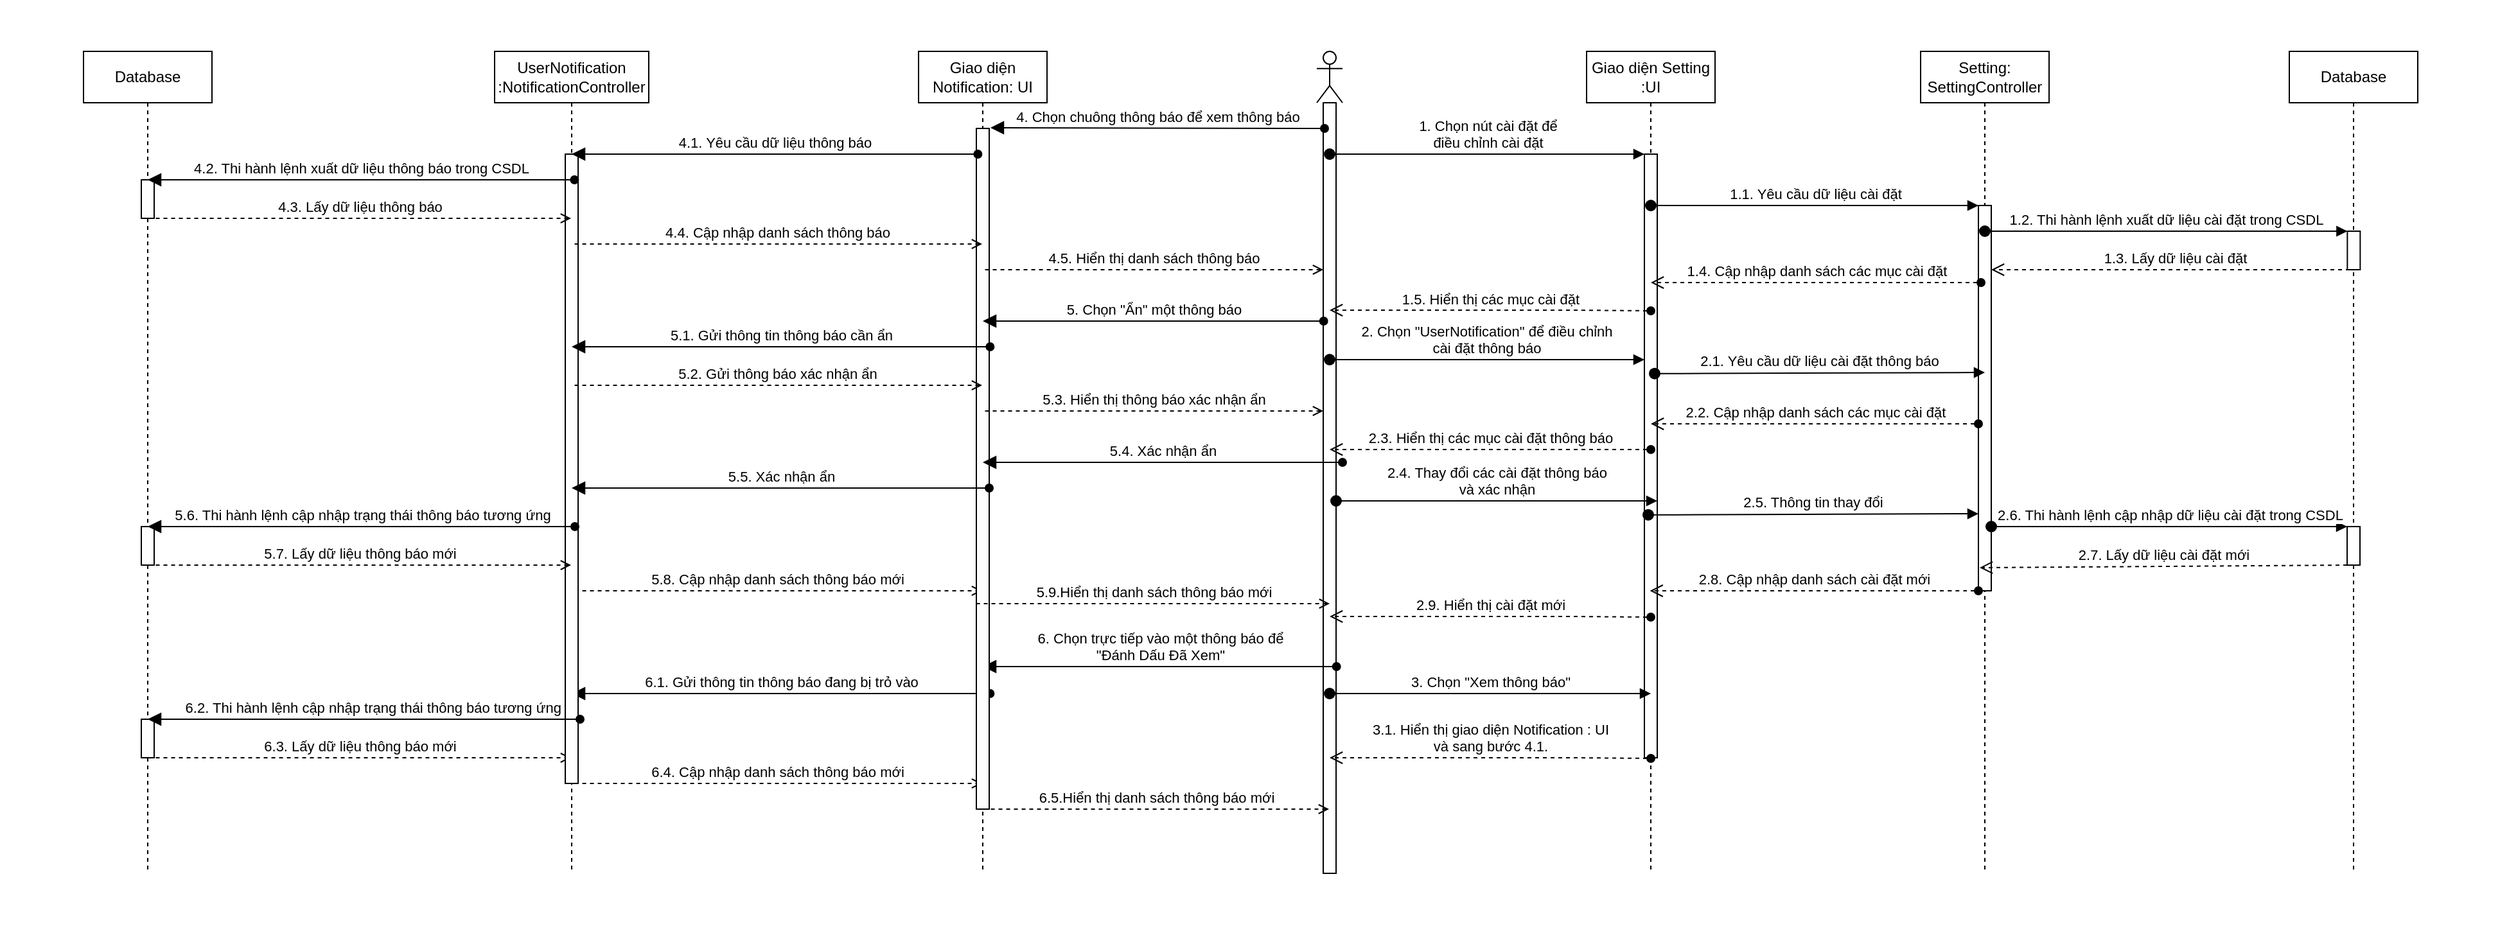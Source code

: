 <mxfile version="13.10.4" type="device"><diagram id="IbwBRbwFiVhsBLn8l_GS" name="Page-1"><mxGraphModel dx="2692" dy="580" grid="1" gridSize="10" guides="1" tooltips="1" connect="1" arrows="1" fold="1" page="1" pageScale="1" pageWidth="827" pageHeight="1169" math="0" shadow="0"><root><mxCell id="0"/><mxCell id="1" parent="0"/><mxCell id="XpI6HPz2dA2RVhCgYdmn-34" value="" style="rounded=0;whiteSpace=wrap;html=1;strokeColor=none;" parent="1" vertex="1"><mxGeometry x="-955" width="1945" height="720" as="geometry"/></mxCell><mxCell id="hLOanEfoE3hPCV4NBsCH-1" value="" style="shape=umlLifeline;participant=umlActor;perimeter=lifelinePerimeter;whiteSpace=wrap;html=1;container=1;collapsible=0;recursiveResize=0;verticalAlign=top;spacingTop=36;outlineConnect=0;" parent="1" vertex="1"><mxGeometry x="70" y="40" width="20" height="640" as="geometry"/></mxCell><mxCell id="sGJF5LgL8xmAPL6Voxfu-1" value="" style="html=1;points=[];perimeter=orthogonalPerimeter;" parent="hLOanEfoE3hPCV4NBsCH-1" vertex="1"><mxGeometry x="5" y="40" width="10" height="600" as="geometry"/></mxCell><mxCell id="hLOanEfoE3hPCV4NBsCH-2" value="Giao diện Setting&lt;br&gt;:UI" style="shape=umlLifeline;perimeter=lifelinePerimeter;whiteSpace=wrap;html=1;container=1;collapsible=0;recursiveResize=0;outlineConnect=0;" parent="1" vertex="1"><mxGeometry x="280" y="40" width="100" height="640" as="geometry"/></mxCell><mxCell id="hLOanEfoE3hPCV4NBsCH-9" value="" style="html=1;points=[];perimeter=orthogonalPerimeter;" parent="hLOanEfoE3hPCV4NBsCH-2" vertex="1"><mxGeometry x="45" y="80" width="10" height="470" as="geometry"/></mxCell><mxCell id="hLOanEfoE3hPCV4NBsCH-3" value="Setting:&lt;br&gt;SettingController" style="shape=umlLifeline;perimeter=lifelinePerimeter;whiteSpace=wrap;html=1;container=1;collapsible=0;recursiveResize=0;outlineConnect=0;" parent="1" vertex="1"><mxGeometry x="540" y="40" width="100" height="640" as="geometry"/></mxCell><mxCell id="hLOanEfoE3hPCV4NBsCH-6" value="" style="html=1;points=[];perimeter=orthogonalPerimeter;" parent="hLOanEfoE3hPCV4NBsCH-3" vertex="1"><mxGeometry x="45" y="120" width="10" height="300" as="geometry"/></mxCell><mxCell id="hLOanEfoE3hPCV4NBsCH-5" value="1. Chọn nút cài đặt để&lt;br&gt;điều chỉnh cài đặt" style="html=1;verticalAlign=bottom;startArrow=oval;endArrow=block;startSize=8;" parent="1" source="hLOanEfoE3hPCV4NBsCH-1" edge="1"><mxGeometry relative="1" as="geometry"><mxPoint x="265" y="120" as="sourcePoint"/><Array as="points"><mxPoint x="170" y="120"/></Array><mxPoint x="325" y="120" as="targetPoint"/></mxGeometry></mxCell><mxCell id="hLOanEfoE3hPCV4NBsCH-7" value="1.1. Yêu cầu dữ liệu cài đặt" style="html=1;verticalAlign=bottom;startArrow=oval;endArrow=block;startSize=8;" parent="1" source="hLOanEfoE3hPCV4NBsCH-2" target="hLOanEfoE3hPCV4NBsCH-6" edge="1"><mxGeometry relative="1" as="geometry"><mxPoint x="505" y="160" as="sourcePoint"/><Array as="points"><mxPoint x="360" y="160"/></Array></mxGeometry></mxCell><mxCell id="hLOanEfoE3hPCV4NBsCH-8" value="1.4. Cập nhập danh sách các mục cài đặt" style="html=1;verticalAlign=bottom;endArrow=open;endSize=8;startArrow=oval;startFill=1;endFill=0;dashed=1;" parent="1" target="hLOanEfoE3hPCV4NBsCH-2" edge="1"><mxGeometry relative="1" as="geometry"><mxPoint x="587" y="220" as="sourcePoint"/><mxPoint x="490" y="200" as="targetPoint"/><Array as="points"><mxPoint x="520" y="220"/></Array></mxGeometry></mxCell><mxCell id="hLOanEfoE3hPCV4NBsCH-11" value="2. Chọn &quot;UserNotification&quot; để điều chỉnh&lt;br&gt;cài đặt thông báo" style="html=1;verticalAlign=bottom;startArrow=oval;endArrow=block;startSize=8;" parent="1" edge="1"><mxGeometry relative="1" as="geometry"><mxPoint x="79.997" y="280" as="sourcePoint"/><mxPoint x="325" y="280" as="targetPoint"/><Array as="points"><mxPoint x="170.33" y="280"/></Array></mxGeometry></mxCell><mxCell id="hLOanEfoE3hPCV4NBsCH-14" value="2.6. Thi hành lệnh cập nhập dữ liệu cài đặt trong CSDL" style="html=1;verticalAlign=bottom;startArrow=oval;endArrow=block;startSize=8;" parent="1" source="hLOanEfoE3hPCV4NBsCH-6" target="CObp40B2S-BS8bNpRZt_-8" edge="1"><mxGeometry relative="1" as="geometry"><mxPoint x="329.997" y="360" as="sourcePoint"/><mxPoint x="877" y="359" as="targetPoint"/><Array as="points"><mxPoint x="680" y="410"/></Array></mxGeometry></mxCell><mxCell id="hLOanEfoE3hPCV4NBsCH-39" value="6. Chọn trực tiếp vào một thông báo để&lt;br&gt;&quot;Đánh Dấu Đã Xem&quot;" style="html=1;verticalAlign=bottom;startArrow=block;endArrow=oval;startSize=8;startFill=1;endFill=1;" parent="1" source="XpI6HPz2dA2RVhCgYdmn-4" edge="1"><mxGeometry relative="1" as="geometry"><mxPoint x="-160.003" y="519" as="sourcePoint"/><mxPoint x="85.33" y="519" as="targetPoint"/></mxGeometry></mxCell><mxCell id="CObp40B2S-BS8bNpRZt_-1" value="2.1. Yêu cầu dữ liệu cài đặt thông báo" style="html=1;verticalAlign=bottom;startArrow=oval;endArrow=block;startSize=8;entryX=0.2;entryY=-0.021;entryDx=0;entryDy=0;entryPerimeter=0;" parent="1" edge="1"><mxGeometry relative="1" as="geometry"><mxPoint x="332.997" y="290.84" as="sourcePoint"/><mxPoint x="590" y="290.0" as="targetPoint"/><Array as="points"><mxPoint x="363.33" y="290.84"/></Array></mxGeometry></mxCell><mxCell id="CObp40B2S-BS8bNpRZt_-2" value="Database" style="shape=umlLifeline;perimeter=lifelinePerimeter;whiteSpace=wrap;html=1;container=1;collapsible=0;recursiveResize=0;outlineConnect=0;" parent="1" vertex="1"><mxGeometry x="827" y="40" width="100" height="640" as="geometry"/></mxCell><mxCell id="CObp40B2S-BS8bNpRZt_-7" value="" style="html=1;points=[];perimeter=orthogonalPerimeter;" parent="CObp40B2S-BS8bNpRZt_-2" vertex="1"><mxGeometry x="45.18" y="140" width="10" height="30" as="geometry"/></mxCell><mxCell id="CObp40B2S-BS8bNpRZt_-4" value="2.8. Cập nhập danh sách cài đặt mới" style="html=1;verticalAlign=bottom;endArrow=open;endSize=8;startArrow=oval;startFill=1;endFill=0;dashed=1;" parent="1" edge="1"><mxGeometry relative="1" as="geometry"><mxPoint x="585" y="460" as="sourcePoint"/><mxPoint x="329.324" y="460" as="targetPoint"/><Array as="points"><mxPoint x="570" y="460"/></Array></mxGeometry></mxCell><mxCell id="CObp40B2S-BS8bNpRZt_-5" value="1.2. Thi hành lệnh xuất dữ liệu cài đặt trong CSDL" style="html=1;verticalAlign=bottom;startArrow=oval;endArrow=block;startSize=8;" parent="1" target="CObp40B2S-BS8bNpRZt_-7" edge="1"><mxGeometry relative="1" as="geometry"><mxPoint x="590.004" y="180" as="sourcePoint"/><mxPoint x="877.18" y="180" as="targetPoint"/><Array as="points"><mxPoint x="730.68" y="180"/></Array></mxGeometry></mxCell><mxCell id="CObp40B2S-BS8bNpRZt_-6" value="1.3. Lấy dữ liệu cài đặt" style="html=1;verticalAlign=bottom;endArrow=open;dashed=1;endSize=8;" parent="1" target="hLOanEfoE3hPCV4NBsCH-6" edge="1"><mxGeometry relative="1" as="geometry"><mxPoint x="880" y="210" as="sourcePoint"/><mxPoint x="800" y="210" as="targetPoint"/></mxGeometry></mxCell><mxCell id="CObp40B2S-BS8bNpRZt_-24" value="5.8. Cập nhập danh sách thông báo mới" style="html=1;verticalAlign=bottom;endArrow=none;endSize=8;startArrow=open;startFill=0;endFill=0;dashed=1;" parent="1" source="XpI6HPz2dA2RVhCgYdmn-4" edge="1"><mxGeometry relative="1" as="geometry"><mxPoint x="-254.32" y="460" as="sourcePoint"/><mxPoint x="-509.996" y="460" as="targetPoint"/><Array as="points"><mxPoint x="-269.32" y="460"/></Array></mxGeometry></mxCell><mxCell id="CObp40B2S-BS8bNpRZt_-25" value="6.1. Gửi thông tin thông báo đang bị trỏ vào" style="html=1;verticalAlign=bottom;startArrow=block;endArrow=oval;startSize=8;startFill=1;endFill=1;" parent="1" source="XpI6HPz2dA2RVhCgYdmn-5" edge="1"><mxGeometry relative="1" as="geometry"><mxPoint x="-439.996" y="540" as="sourcePoint"/><mxPoint x="-184.32" y="540" as="targetPoint"/><Array as="points"><mxPoint x="-369.32" y="540"/></Array></mxGeometry></mxCell><mxCell id="CObp40B2S-BS8bNpRZt_-27" value="6.4. Cập nhập danh sách thông báo mới" style="html=1;verticalAlign=bottom;endArrow=none;endSize=8;startArrow=open;startFill=0;endFill=0;dashed=1;" parent="1" source="XpI6HPz2dA2RVhCgYdmn-4" edge="1"><mxGeometry relative="1" as="geometry"><mxPoint x="-254.32" y="610" as="sourcePoint"/><mxPoint x="-509.996" y="610" as="targetPoint"/><Array as="points"><mxPoint x="-269.32" y="610"/></Array></mxGeometry></mxCell><mxCell id="lDsmbvoWzP21t5umPHXD-1" value="2.2. Cập nhập danh sách các mục cài đặt" style="html=1;verticalAlign=bottom;endArrow=open;endSize=8;endFill=0;startArrow=oval;startFill=1;dashed=1;" parent="1" source="hLOanEfoE3hPCV4NBsCH-6" edge="1"><mxGeometry relative="1" as="geometry"><mxPoint x="550.5" y="329.5" as="sourcePoint"/><mxPoint x="330" y="330" as="targetPoint"/></mxGeometry></mxCell><mxCell id="sGJF5LgL8xmAPL6Voxfu-2" value="1.5. Hiển thị các mục cài đặt" style="html=1;verticalAlign=bottom;endArrow=open;endSize=8;startArrow=oval;startFill=1;endFill=0;dashed=1;" parent="1" edge="1"><mxGeometry relative="1" as="geometry"><mxPoint x="330" y="242" as="sourcePoint"/><mxPoint x="80" y="241.5" as="targetPoint"/><Array as="points"><mxPoint x="270.5" y="241.5"/></Array></mxGeometry></mxCell><mxCell id="sGJF5LgL8xmAPL6Voxfu-3" value="2.3. Hiển thị các mục cài đặt thông báo" style="html=1;verticalAlign=bottom;endArrow=open;endSize=8;endFill=0;startArrow=oval;startFill=1;dashed=1;" parent="1" edge="1"><mxGeometry relative="1" as="geometry"><mxPoint x="330" y="350" as="sourcePoint"/><mxPoint x="80" y="350" as="targetPoint"/></mxGeometry></mxCell><mxCell id="sGJF5LgL8xmAPL6Voxfu-4" value="2.7. Lấy dữ liệu cài đặt mới" style="html=1;verticalAlign=bottom;endArrow=open;dashed=1;endSize=8;" parent="1" source="CObp40B2S-BS8bNpRZt_-8" edge="1"><mxGeometry relative="1" as="geometry"><mxPoint x="880" y="420" as="sourcePoint"/><mxPoint x="586" y="442" as="targetPoint"/><Array as="points"/></mxGeometry></mxCell><mxCell id="sGJF5LgL8xmAPL6Voxfu-7" value="2.5. Thông tin thay đổi" style="html=1;verticalAlign=bottom;startArrow=oval;endArrow=block;startSize=8;entryX=0.2;entryY=-0.021;entryDx=0;entryDy=0;entryPerimeter=0;" parent="1" edge="1"><mxGeometry relative="1" as="geometry"><mxPoint x="327.997" y="400.84" as="sourcePoint"/><mxPoint x="585" y="400" as="targetPoint"/><Array as="points"><mxPoint x="358.33" y="400.84"/></Array></mxGeometry></mxCell><mxCell id="sGJF5LgL8xmAPL6Voxfu-20" value="6.3. Lấy dữ liệu thông báo mới" style="html=1;verticalAlign=bottom;endArrow=none;dashed=1;endSize=8;startArrow=open;startFill=0;endFill=0;" parent="1" source="XpI6HPz2dA2RVhCgYdmn-5" edge="1"><mxGeometry relative="1" as="geometry"><mxPoint x="-555" y="590" as="sourcePoint"/><mxPoint x="-840" y="590" as="targetPoint"/></mxGeometry></mxCell><mxCell id="sGJF5LgL8xmAPL6Voxfu-22" value="6.5.Hiển thị danh sách thông báo mới" style="html=1;verticalAlign=bottom;endArrow=none;endSize=8;startArrow=open;startFill=0;endFill=0;dashed=1;" parent="1" source="hLOanEfoE3hPCV4NBsCH-1" edge="1"><mxGeometry relative="1" as="geometry"><mxPoint x="55.68" y="630" as="sourcePoint"/><mxPoint x="-190" y="630" as="targetPoint"/><Array as="points"><mxPoint x="40.68" y="630"/></Array></mxGeometry></mxCell><mxCell id="XpI6HPz2dA2RVhCgYdmn-4" value="Giao diện Notification: UI" style="shape=umlLifeline;perimeter=lifelinePerimeter;whiteSpace=wrap;html=1;container=1;collapsible=0;recursiveResize=0;outlineConnect=0;" parent="1" vertex="1"><mxGeometry x="-240" y="40" width="100" height="640" as="geometry"/></mxCell><mxCell id="XpI6HPz2dA2RVhCgYdmn-14" value="" style="html=1;points=[];perimeter=orthogonalPerimeter;" parent="XpI6HPz2dA2RVhCgYdmn-4" vertex="1"><mxGeometry x="45" y="60" width="10" height="530" as="geometry"/></mxCell><mxCell id="sGJF5LgL8xmAPL6Voxfu-17" value="5.9.Hiển thị danh sách thông báo mới" style="html=1;verticalAlign=bottom;endArrow=none;endSize=8;startArrow=open;startFill=0;endFill=0;dashed=1;" parent="XpI6HPz2dA2RVhCgYdmn-4" edge="1"><mxGeometry relative="1" as="geometry"><mxPoint x="320" y="430" as="sourcePoint"/><mxPoint x="45" y="430" as="targetPoint"/><Array as="points"/></mxGeometry></mxCell><mxCell id="XpI6HPz2dA2RVhCgYdmn-5" value="UserNotification&lt;br&gt;:NotificationController" style="shape=umlLifeline;perimeter=lifelinePerimeter;whiteSpace=wrap;html=1;container=1;collapsible=0;recursiveResize=0;outlineConnect=0;" parent="1" vertex="1"><mxGeometry x="-570" y="40" width="120" height="640" as="geometry"/></mxCell><mxCell id="XpI6HPz2dA2RVhCgYdmn-15" value="" style="html=1;points=[];perimeter=orthogonalPerimeter;" parent="XpI6HPz2dA2RVhCgYdmn-5" vertex="1"><mxGeometry x="55" y="80" width="10" height="490" as="geometry"/></mxCell><mxCell id="XpI6HPz2dA2RVhCgYdmn-13" value="Database" style="shape=umlLifeline;perimeter=lifelinePerimeter;whiteSpace=wrap;html=1;container=1;collapsible=0;recursiveResize=0;outlineConnect=0;" parent="1" vertex="1"><mxGeometry x="-890" y="40" width="100" height="640" as="geometry"/></mxCell><mxCell id="XpI6HPz2dA2RVhCgYdmn-20" value="" style="html=1;points=[];perimeter=orthogonalPerimeter;" parent="XpI6HPz2dA2RVhCgYdmn-13" vertex="1"><mxGeometry x="45" y="100" width="10" height="30" as="geometry"/></mxCell><mxCell id="CObp40B2S-BS8bNpRZt_-23" value="" style="html=1;points=[];perimeter=orthogonalPerimeter;" parent="XpI6HPz2dA2RVhCgYdmn-13" vertex="1"><mxGeometry x="45" y="370" width="10" height="30" as="geometry"/></mxCell><mxCell id="XpI6HPz2dA2RVhCgYdmn-33" value="" style="html=1;points=[];perimeter=orthogonalPerimeter;" parent="XpI6HPz2dA2RVhCgYdmn-13" vertex="1"><mxGeometry x="45" y="520" width="10" height="30" as="geometry"/></mxCell><mxCell id="XpI6HPz2dA2RVhCgYdmn-16" value="4. Chọn chuông thông báo để xem thông báo" style="html=1;verticalAlign=bottom;startArrow=block;endArrow=oval;startSize=8;startFill=1;endFill=1;exitX=1.1;exitY=-0.001;exitDx=0;exitDy=0;exitPerimeter=0;" parent="1" source="XpI6HPz2dA2RVhCgYdmn-14" edge="1"><mxGeometry relative="1" as="geometry"><mxPoint x="-169.997" y="110" as="sourcePoint"/><mxPoint x="76" y="100" as="targetPoint"/></mxGeometry></mxCell><mxCell id="XpI6HPz2dA2RVhCgYdmn-17" value="4.1. Yêu cầu dữ liệu thông báo" style="html=1;verticalAlign=bottom;startArrow=block;endArrow=oval;startSize=8;startFill=1;endFill=1;" parent="1" source="XpI6HPz2dA2RVhCgYdmn-5" edge="1"><mxGeometry relative="1" as="geometry"><mxPoint x="-449.997" y="120" as="sourcePoint"/><mxPoint x="-193.83" y="120" as="targetPoint"/><Array as="points"><mxPoint x="-378.83" y="120"/></Array></mxGeometry></mxCell><mxCell id="XpI6HPz2dA2RVhCgYdmn-18" value="4.2. Thi hành lệnh xuất dữ liệu thông báo trong CSDL" style="html=1;verticalAlign=bottom;startArrow=block;endArrow=oval;startSize=8;startFill=1;endFill=1;" parent="1" source="XpI6HPz2dA2RVhCgYdmn-13" edge="1"><mxGeometry relative="1" as="geometry"><mxPoint x="-780.0" y="140" as="sourcePoint"/><mxPoint x="-507.82" y="140" as="targetPoint"/><Array as="points"><mxPoint x="-644" y="140"/></Array></mxGeometry></mxCell><mxCell id="XpI6HPz2dA2RVhCgYdmn-21" value="4.3. Lấy dữ liệu thông báo" style="html=1;verticalAlign=bottom;endArrow=none;dashed=1;endSize=8;startArrow=open;startFill=0;endFill=0;" parent="1" source="XpI6HPz2dA2RVhCgYdmn-5" edge="1"><mxGeometry relative="1" as="geometry"><mxPoint x="-555" y="170" as="sourcePoint"/><mxPoint x="-840" y="170" as="targetPoint"/></mxGeometry></mxCell><mxCell id="XpI6HPz2dA2RVhCgYdmn-22" value="4.4. Cập nhập danh sách thông báo" style="html=1;verticalAlign=bottom;endArrow=none;endSize=8;startArrow=open;startFill=0;endFill=0;dashed=1;" parent="1" source="XpI6HPz2dA2RVhCgYdmn-4" edge="1"><mxGeometry relative="1" as="geometry"><mxPoint x="-254.32" y="190" as="sourcePoint"/><mxPoint x="-509.996" y="190" as="targetPoint"/><Array as="points"><mxPoint x="-269.32" y="190"/></Array></mxGeometry></mxCell><mxCell id="XpI6HPz2dA2RVhCgYdmn-23" value="4.5. Hiển thị danh sách thông báo" style="html=1;verticalAlign=bottom;endArrow=none;endSize=8;startArrow=open;startFill=0;endFill=0;dashed=1;" parent="1" source="sGJF5LgL8xmAPL6Voxfu-1" edge="1"><mxGeometry relative="1" as="geometry"><mxPoint x="45.68" y="210" as="sourcePoint"/><mxPoint x="-190" y="210" as="targetPoint"/><Array as="points"><mxPoint x="30.68" y="210"/></Array></mxGeometry></mxCell><mxCell id="XpI6HPz2dA2RVhCgYdmn-24" value="5. Chọn &quot;Ẩn&quot; một thông báo" style="html=1;verticalAlign=bottom;startArrow=block;endArrow=oval;startSize=8;startFill=1;endFill=1;" parent="1" source="XpI6HPz2dA2RVhCgYdmn-4" edge="1"><mxGeometry relative="1" as="geometry"><mxPoint x="-170.003" y="250" as="sourcePoint"/><mxPoint x="75.33" y="250" as="targetPoint"/></mxGeometry></mxCell><mxCell id="XpI6HPz2dA2RVhCgYdmn-25" value="5.1. Gửi thông tin thông báo cần ẩn" style="html=1;verticalAlign=bottom;startArrow=block;endArrow=oval;startSize=8;startFill=1;endFill=1;" parent="1" source="XpI6HPz2dA2RVhCgYdmn-5" edge="1"><mxGeometry relative="1" as="geometry"><mxPoint x="-439.996" y="270" as="sourcePoint"/><mxPoint x="-184.32" y="270" as="targetPoint"/><Array as="points"><mxPoint x="-369.32" y="270"/></Array></mxGeometry></mxCell><mxCell id="XpI6HPz2dA2RVhCgYdmn-26" value="5.2. Gửi thông báo xác nhận ẩn" style="html=1;verticalAlign=bottom;endArrow=none;endSize=8;endFill=0;startArrow=open;startFill=0;dashed=1;" parent="1" source="XpI6HPz2dA2RVhCgYdmn-4" edge="1"><mxGeometry relative="1" as="geometry"><mxPoint x="-255.0" y="300" as="sourcePoint"/><mxPoint x="-510.0" y="300" as="targetPoint"/></mxGeometry></mxCell><mxCell id="XpI6HPz2dA2RVhCgYdmn-27" value="5.3. Hiển thị thông báo xác nhận ẩn" style="html=1;verticalAlign=bottom;endArrow=none;endSize=8;endFill=0;startArrow=open;startFill=0;entryX=1.22;entryY=0.409;entryDx=0;entryDy=0;entryPerimeter=0;dashed=1;" parent="1" source="sGJF5LgL8xmAPL6Voxfu-1" edge="1"><mxGeometry relative="1" as="geometry"><mxPoint x="57.8" y="320.0" as="sourcePoint"/><mxPoint x="-190.0" y="320.0" as="targetPoint"/></mxGeometry></mxCell><mxCell id="XpI6HPz2dA2RVhCgYdmn-28" value="5.4. Xác nhận ẩn" style="html=1;verticalAlign=bottom;startArrow=block;endArrow=oval;startSize=8;startFill=1;endFill=1;" parent="1" edge="1"><mxGeometry relative="1" as="geometry"><mxPoint x="-190.003" y="360" as="sourcePoint"/><mxPoint x="90" y="360" as="targetPoint"/></mxGeometry></mxCell><mxCell id="XpI6HPz2dA2RVhCgYdmn-29" value="5.5. Xác nhận ẩn" style="html=1;verticalAlign=bottom;startArrow=block;endArrow=oval;startSize=8;startFill=1;endFill=1;" parent="1" source="XpI6HPz2dA2RVhCgYdmn-5" edge="1"><mxGeometry relative="1" as="geometry"><mxPoint x="-440.003" y="380" as="sourcePoint"/><mxPoint x="-185.0" y="380" as="targetPoint"/></mxGeometry></mxCell><mxCell id="XpI6HPz2dA2RVhCgYdmn-30" value="5.6. Thi hành lệnh cập nhập trạng thái thông báo tương ứng" style="html=1;verticalAlign=bottom;startArrow=block;endArrow=oval;startSize=8;startFill=1;endFill=1;" parent="1" source="XpI6HPz2dA2RVhCgYdmn-13" edge="1"><mxGeometry relative="1" as="geometry"><mxPoint x="-790" y="410.0" as="sourcePoint"/><mxPoint x="-507.5" y="410.0" as="targetPoint"/></mxGeometry></mxCell><mxCell id="XpI6HPz2dA2RVhCgYdmn-31" value="5.7. Lấy dữ liệu thông báo mới" style="html=1;verticalAlign=bottom;endArrow=none;dashed=1;endSize=8;startArrow=open;startFill=0;endFill=0;" parent="1" source="XpI6HPz2dA2RVhCgYdmn-5" edge="1"><mxGeometry relative="1" as="geometry"><mxPoint x="-555" y="440" as="sourcePoint"/><mxPoint x="-840" y="440" as="targetPoint"/></mxGeometry></mxCell><mxCell id="XpI6HPz2dA2RVhCgYdmn-32" value="&amp;nbsp; &amp;nbsp; 6.2. Thi hành lệnh cập nhập trạng thái thông báo tương ứng" style="html=1;verticalAlign=bottom;startArrow=block;endArrow=oval;startSize=8;startFill=1;endFill=1;" parent="1" source="XpI6HPz2dA2RVhCgYdmn-13" edge="1"><mxGeometry relative="1" as="geometry"><mxPoint x="-780.0" y="560" as="sourcePoint"/><mxPoint x="-503.5" y="560" as="targetPoint"/><Array as="points"><mxPoint x="-750" y="560"/></Array></mxGeometry></mxCell><mxCell id="sGJF5LgL8xmAPL6Voxfu-6" value="2.4. Thay đổi các cài đặt thông báo &lt;br&gt;và xác nhận" style="html=1;verticalAlign=bottom;startArrow=oval;endArrow=block;startSize=8;" parent="1" edge="1"><mxGeometry relative="1" as="geometry"><mxPoint x="84.997" y="390" as="sourcePoint"/><mxPoint x="335" y="390" as="targetPoint"/><Array as="points"><mxPoint x="125" y="390"/><mxPoint x="175.33" y="390"/></Array></mxGeometry></mxCell><mxCell id="CObp40B2S-BS8bNpRZt_-8" value="" style="html=1;points=[];perimeter=orthogonalPerimeter;" parent="1" vertex="1"><mxGeometry x="872" y="410" width="10" height="30" as="geometry"/></mxCell><mxCell id="sGJF5LgL8xmAPL6Voxfu-5" value="2.9. Hiển thị cài đặt mới" style="html=1;verticalAlign=bottom;endArrow=open;endSize=8;startArrow=oval;startFill=1;endFill=0;dashed=1;" parent="1" edge="1"><mxGeometry relative="1" as="geometry"><mxPoint x="330" y="480.5" as="sourcePoint"/><mxPoint x="80" y="480" as="targetPoint"/><Array as="points"><mxPoint x="270.5" y="480"/></Array></mxGeometry></mxCell><mxCell id="AutPCikVQwlSrLq2gRiJ-2" value="3. Chọn &quot;Xem thông báo&quot;" style="html=1;verticalAlign=bottom;startArrow=oval;endArrow=block;startSize=8;" parent="1" edge="1"><mxGeometry relative="1" as="geometry"><mxPoint x="79.997" y="540" as="sourcePoint"/><mxPoint x="330" y="540" as="targetPoint"/><Array as="points"><mxPoint x="120" y="540"/><mxPoint x="170.33" y="540"/></Array></mxGeometry></mxCell><mxCell id="7G0jxRlB-Y9JL9WxDHat-1" value="3.1. Hiển thị giao diện Notification : UI&lt;br&gt;và sang bước 4.1." style="html=1;verticalAlign=bottom;endArrow=open;endSize=8;startArrow=oval;startFill=1;endFill=0;dashed=1;" edge="1" parent="1"><mxGeometry relative="1" as="geometry"><mxPoint x="330" y="590.5" as="sourcePoint"/><mxPoint x="80" y="590" as="targetPoint"/><Array as="points"><mxPoint x="270.5" y="590"/></Array></mxGeometry></mxCell></root></mxGraphModel></diagram></mxfile>